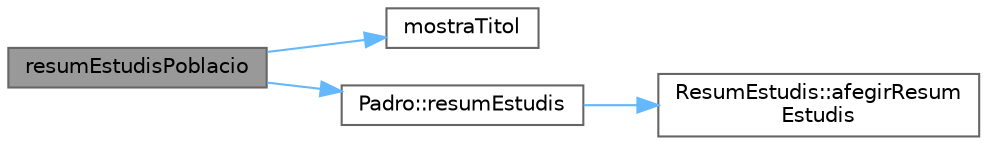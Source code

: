 digraph "resumEstudisPoblacio"
{
 // LATEX_PDF_SIZE
  bgcolor="transparent";
  edge [fontname=Helvetica,fontsize=10,labelfontname=Helvetica,labelfontsize=10];
  node [fontname=Helvetica,fontsize=10,shape=box,height=0.2,width=0.4];
  rankdir="LR";
  Node1 [id="Node000001",label="resumEstudisPoblacio",height=0.2,width=0.4,color="gray40", fillcolor="grey60", style="filled", fontcolor="black",tooltip="Muestra un resumen de los estudios de la población por año."];
  Node1 -> Node2 [id="edge4_Node000001_Node000002",color="steelblue1",style="solid",tooltip=" "];
  Node2 [id="Node000002",label="mostraTitol",height=0.2,width=0.4,color="grey40", fillcolor="white", style="filled",URL="$main_8cpp.html#a420b8957ed42067e3039759a0d0130c4",tooltip="Muestra el título de una sección con un formato especial."];
  Node1 -> Node3 [id="edge5_Node000001_Node000003",color="steelblue1",style="solid",tooltip=" "];
  Node3 [id="Node000003",label="Padro::resumEstudis",height=0.2,width=0.4,color="grey40", fillcolor="white", style="filled",URL="$class_padro.html#a875c51ab7323045e333ccbfcb07c1c45",tooltip="Obtiene un resumen de los estudios de la población en cada año."];
  Node3 -> Node4 [id="edge6_Node000003_Node000004",color="steelblue1",style="solid",tooltip=" "];
  Node4 [id="Node000004",label="ResumEstudis::afegirResum\lEstudis",height=0.2,width=0.4,color="grey40", fillcolor="white", style="filled",URL="$struct_resum_estudis.html#aea02e5def78843544b34187dcb79c110",tooltip="Añadir un conjunto de estudios al resumen de un año."];
}
